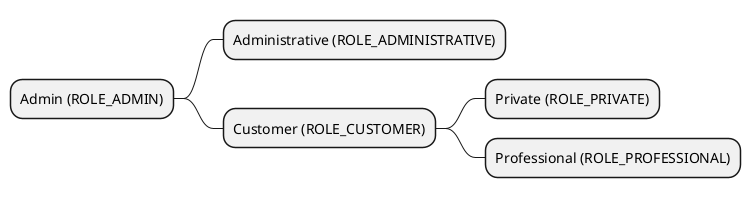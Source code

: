 @startmindmap
* Admin (ROLE_ADMIN)
** Administrative (ROLE_ADMINISTRATIVE)
** Customer (ROLE_CUSTOMER)
*** Private (ROLE_PRIVATE)
*** Professional (ROLE_PROFESSIONAL)
@endmindmap
